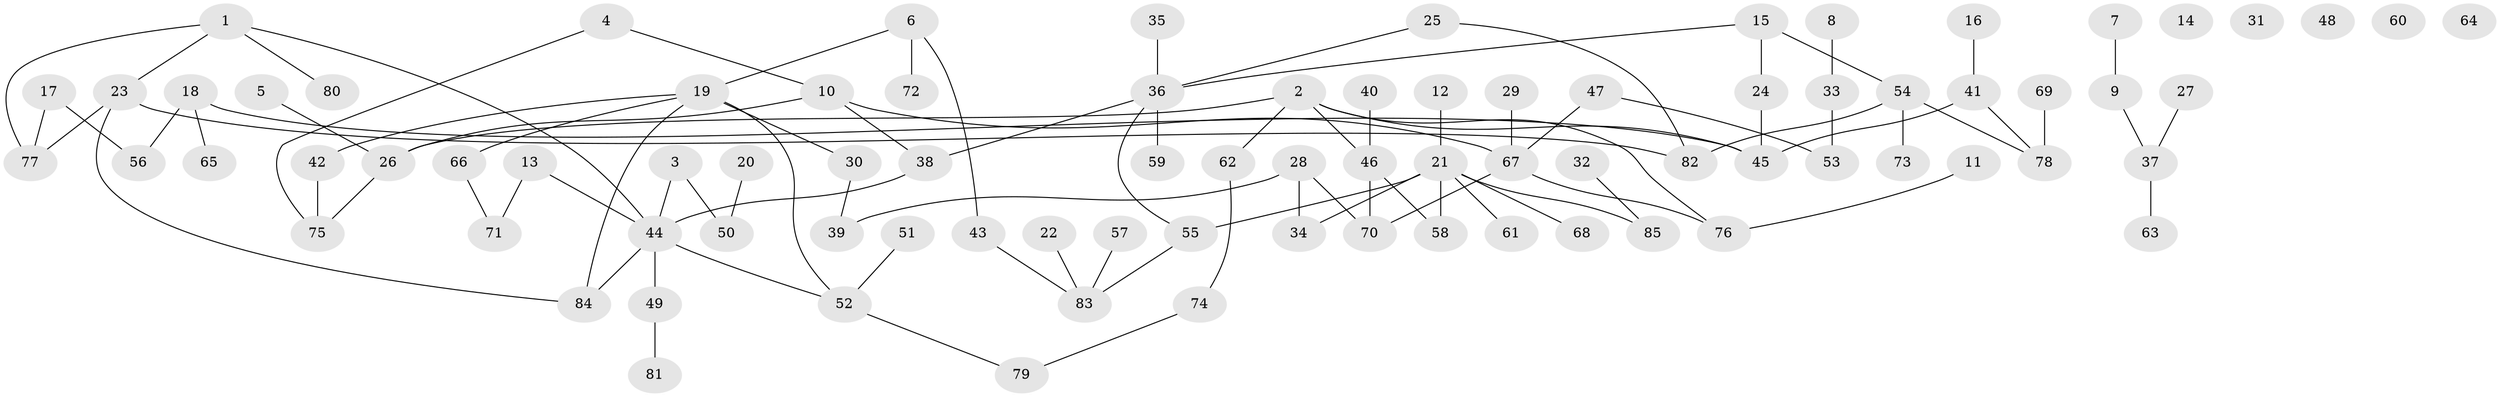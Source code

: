 // Generated by graph-tools (version 1.1) at 2025/00/03/09/25 03:00:42]
// undirected, 85 vertices, 96 edges
graph export_dot {
graph [start="1"]
  node [color=gray90,style=filled];
  1;
  2;
  3;
  4;
  5;
  6;
  7;
  8;
  9;
  10;
  11;
  12;
  13;
  14;
  15;
  16;
  17;
  18;
  19;
  20;
  21;
  22;
  23;
  24;
  25;
  26;
  27;
  28;
  29;
  30;
  31;
  32;
  33;
  34;
  35;
  36;
  37;
  38;
  39;
  40;
  41;
  42;
  43;
  44;
  45;
  46;
  47;
  48;
  49;
  50;
  51;
  52;
  53;
  54;
  55;
  56;
  57;
  58;
  59;
  60;
  61;
  62;
  63;
  64;
  65;
  66;
  67;
  68;
  69;
  70;
  71;
  72;
  73;
  74;
  75;
  76;
  77;
  78;
  79;
  80;
  81;
  82;
  83;
  84;
  85;
  1 -- 23;
  1 -- 44;
  1 -- 77;
  1 -- 80;
  2 -- 26;
  2 -- 45;
  2 -- 46;
  2 -- 62;
  2 -- 76;
  3 -- 44;
  3 -- 50;
  4 -- 10;
  4 -- 75;
  5 -- 26;
  6 -- 19;
  6 -- 43;
  6 -- 72;
  7 -- 9;
  8 -- 33;
  9 -- 37;
  10 -- 26;
  10 -- 38;
  10 -- 67;
  11 -- 76;
  12 -- 21;
  13 -- 44;
  13 -- 71;
  15 -- 24;
  15 -- 36;
  15 -- 54;
  16 -- 41;
  17 -- 56;
  17 -- 77;
  18 -- 45;
  18 -- 56;
  18 -- 65;
  19 -- 30;
  19 -- 42;
  19 -- 52;
  19 -- 66;
  19 -- 84;
  20 -- 50;
  21 -- 34;
  21 -- 55;
  21 -- 58;
  21 -- 61;
  21 -- 68;
  21 -- 85;
  22 -- 83;
  23 -- 77;
  23 -- 82;
  23 -- 84;
  24 -- 45;
  25 -- 36;
  25 -- 82;
  26 -- 75;
  27 -- 37;
  28 -- 34;
  28 -- 39;
  28 -- 70;
  29 -- 67;
  30 -- 39;
  32 -- 85;
  33 -- 53;
  35 -- 36;
  36 -- 38;
  36 -- 55;
  36 -- 59;
  37 -- 63;
  38 -- 44;
  40 -- 46;
  41 -- 45;
  41 -- 78;
  42 -- 75;
  43 -- 83;
  44 -- 49;
  44 -- 52;
  44 -- 84;
  46 -- 58;
  46 -- 70;
  47 -- 53;
  47 -- 67;
  49 -- 81;
  51 -- 52;
  52 -- 79;
  54 -- 73;
  54 -- 78;
  54 -- 82;
  55 -- 83;
  57 -- 83;
  62 -- 74;
  66 -- 71;
  67 -- 70;
  67 -- 76;
  69 -- 78;
  74 -- 79;
}

